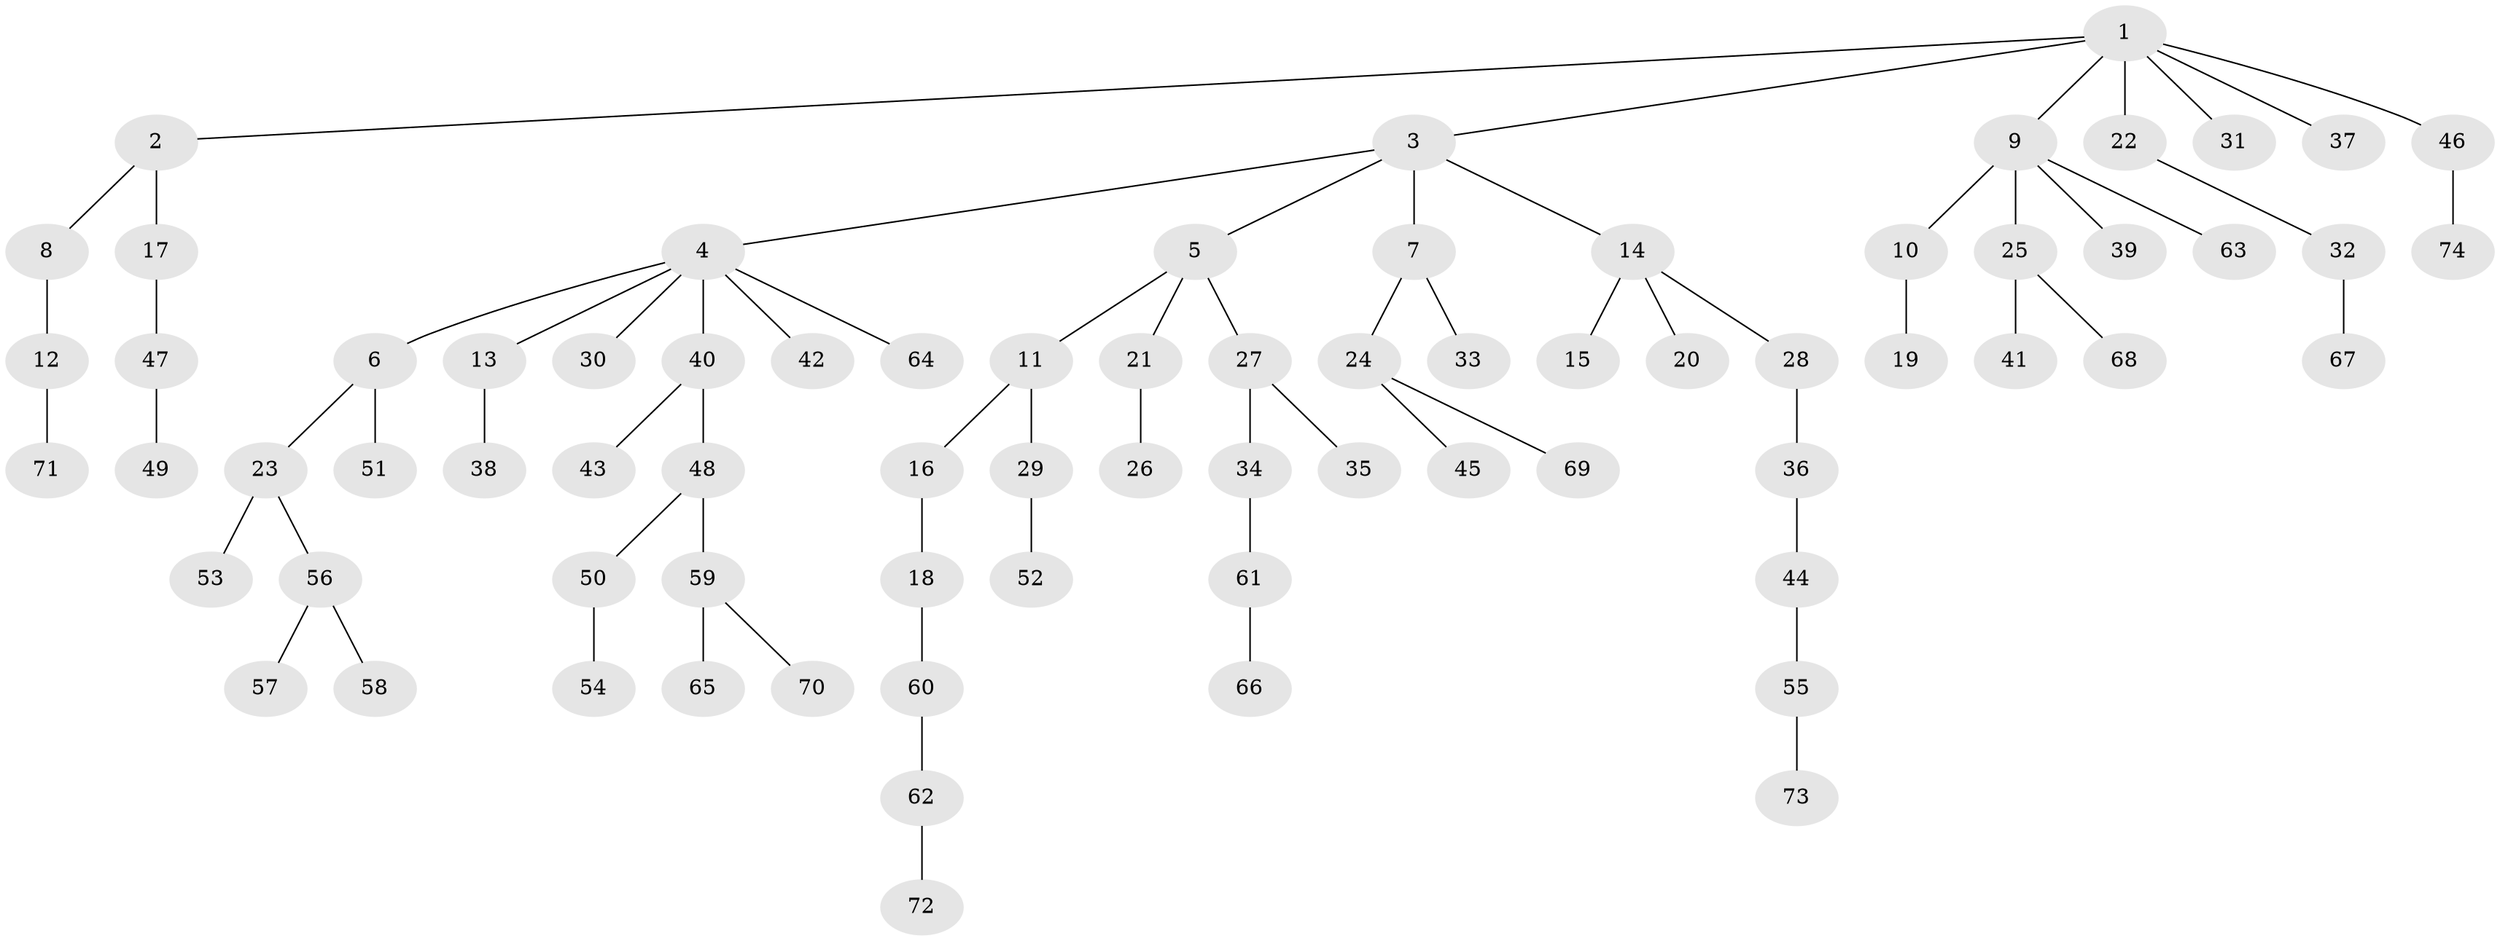// Generated by graph-tools (version 1.1) at 2025/26/03/09/25 03:26:29]
// undirected, 74 vertices, 73 edges
graph export_dot {
graph [start="1"]
  node [color=gray90,style=filled];
  1;
  2;
  3;
  4;
  5;
  6;
  7;
  8;
  9;
  10;
  11;
  12;
  13;
  14;
  15;
  16;
  17;
  18;
  19;
  20;
  21;
  22;
  23;
  24;
  25;
  26;
  27;
  28;
  29;
  30;
  31;
  32;
  33;
  34;
  35;
  36;
  37;
  38;
  39;
  40;
  41;
  42;
  43;
  44;
  45;
  46;
  47;
  48;
  49;
  50;
  51;
  52;
  53;
  54;
  55;
  56;
  57;
  58;
  59;
  60;
  61;
  62;
  63;
  64;
  65;
  66;
  67;
  68;
  69;
  70;
  71;
  72;
  73;
  74;
  1 -- 2;
  1 -- 3;
  1 -- 9;
  1 -- 22;
  1 -- 31;
  1 -- 37;
  1 -- 46;
  2 -- 8;
  2 -- 17;
  3 -- 4;
  3 -- 5;
  3 -- 7;
  3 -- 14;
  4 -- 6;
  4 -- 13;
  4 -- 30;
  4 -- 40;
  4 -- 42;
  4 -- 64;
  5 -- 11;
  5 -- 21;
  5 -- 27;
  6 -- 23;
  6 -- 51;
  7 -- 24;
  7 -- 33;
  8 -- 12;
  9 -- 10;
  9 -- 25;
  9 -- 39;
  9 -- 63;
  10 -- 19;
  11 -- 16;
  11 -- 29;
  12 -- 71;
  13 -- 38;
  14 -- 15;
  14 -- 20;
  14 -- 28;
  16 -- 18;
  17 -- 47;
  18 -- 60;
  21 -- 26;
  22 -- 32;
  23 -- 53;
  23 -- 56;
  24 -- 45;
  24 -- 69;
  25 -- 41;
  25 -- 68;
  27 -- 34;
  27 -- 35;
  28 -- 36;
  29 -- 52;
  32 -- 67;
  34 -- 61;
  36 -- 44;
  40 -- 43;
  40 -- 48;
  44 -- 55;
  46 -- 74;
  47 -- 49;
  48 -- 50;
  48 -- 59;
  50 -- 54;
  55 -- 73;
  56 -- 57;
  56 -- 58;
  59 -- 65;
  59 -- 70;
  60 -- 62;
  61 -- 66;
  62 -- 72;
}
